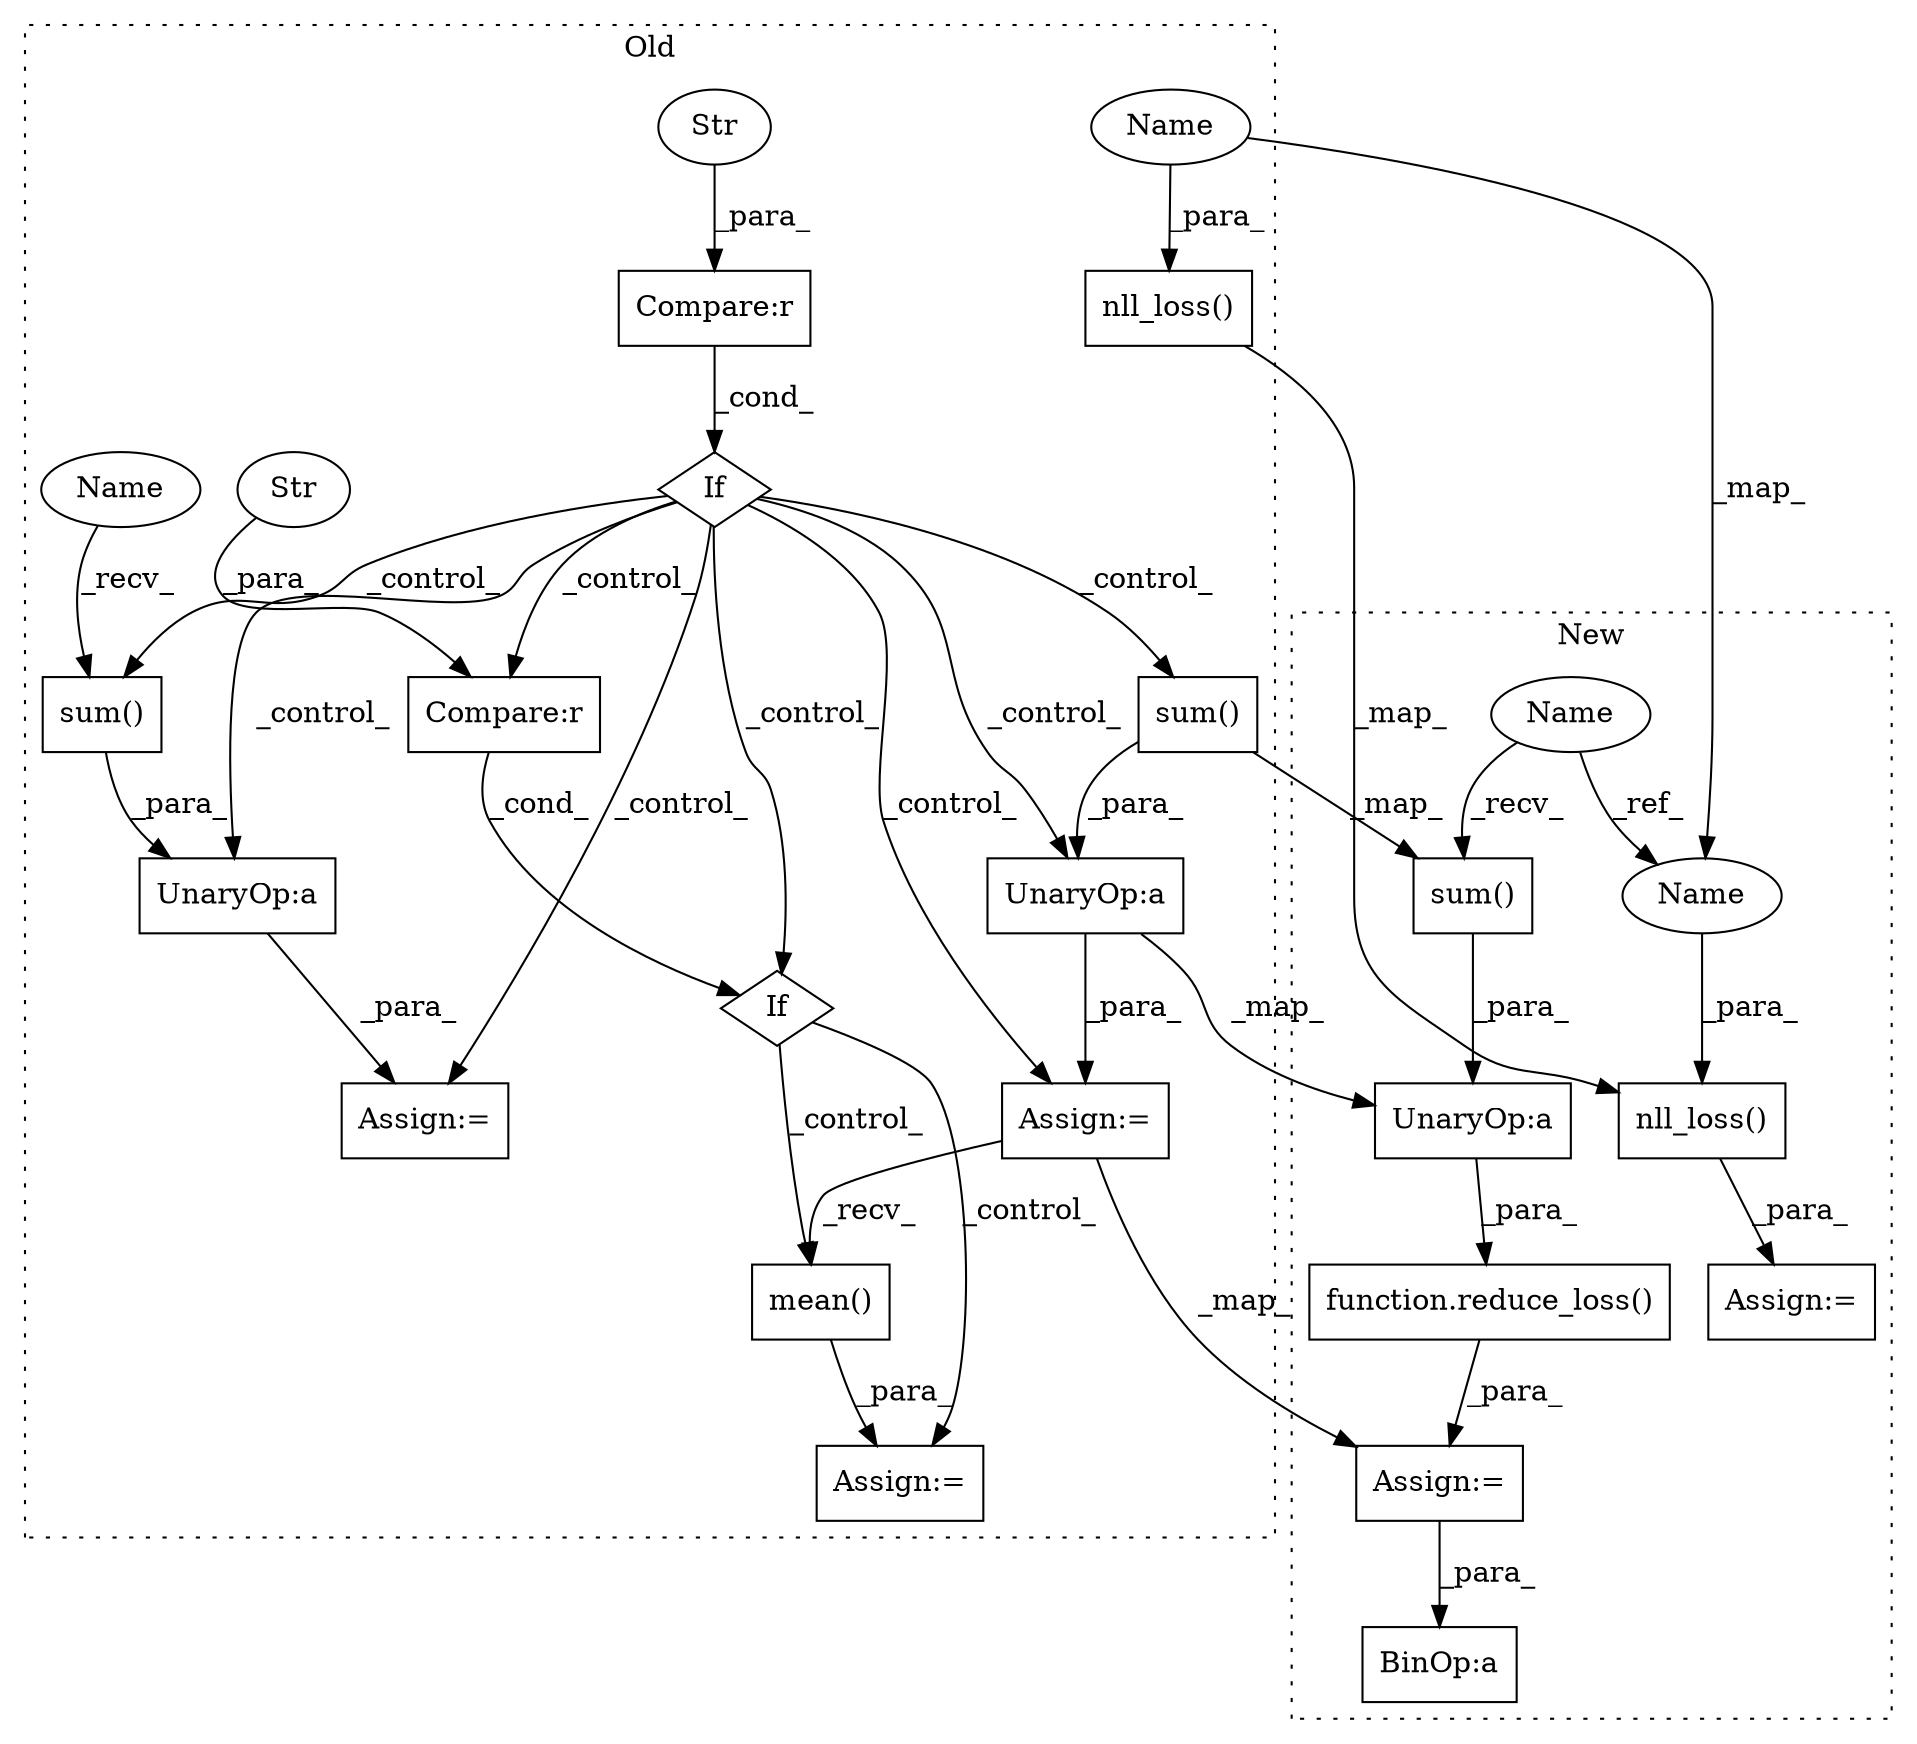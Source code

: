 digraph G {
subgraph cluster0 {
1 [label="nll_loss()" a="75" s="690,718" l="11,27" shape="box"];
5 [label="sum()" a="75" s="546" l="21" shape="box"];
7 [label="UnaryOp:a" a="61" s="545" l="22" shape="box"];
9 [label="Assign:=" a="68" s="542" l="3" shape="box"];
10 [label="If" a="96" s="450,474" l="3,14" shape="diamond"];
13 [label="UnaryOp:a" a="61" s="495" l="16" shape="box"];
14 [label="If" a="96" s="580,605" l="3,18" shape="diamond"];
15 [label="Compare:r" a="40" s="453" l="21" shape="box"];
16 [label="Str" a="66" s="469" l="5" shape="ellipse"];
17 [label="Compare:r" a="40" s="583" l="22" shape="box"];
18 [label="Str" a="66" s="599" l="6" shape="ellipse"];
19 [label="sum()" a="75" s="496" l="15" shape="box"];
20 [label="mean()" a="75" s="630" l="11" shape="box"];
22 [label="Assign:=" a="68" s="627" l="3" shape="box"];
23 [label="Assign:=" a="68" s="492" l="3" shape="box"];
25 [label="Name" a="87" s="496" l="9" shape="ellipse"];
26 [label="Name" a="87" s="701" l="9" shape="ellipse"];
label = "Old";
style="dotted";
}
subgraph cluster1 {
2 [label="nll_loss()" a="75" s="1814,1842" l="11,27" shape="box"];
3 [label="Name" a="87" s="1691" l="9" shape="ellipse"];
4 [label="sum()" a="75" s="1761" l="21" shape="box"];
6 [label="UnaryOp:a" a="61" s="1760" l="22" shape="box"];
8 [label="Assign:=" a="68" s="1745" l="3" shape="box"];
11 [label="function.reduce_loss()" a="75" s="1748,1798" l="12,1" shape="box"];
12 [label="BinOp:a" a="82" s="1953" l="1" shape="box"];
21 [label="Assign:=" a="68" s="1811" l="3" shape="box"];
24 [label="Name" a="87" s="1825" l="9" shape="ellipse"];
label = "New";
style="dotted";
}
1 -> 2 [label="_map_"];
2 -> 21 [label="_para_"];
3 -> 24 [label="_ref_"];
3 -> 4 [label="_recv_"];
4 -> 6 [label="_para_"];
5 -> 4 [label="_map_"];
5 -> 7 [label="_para_"];
6 -> 11 [label="_para_"];
7 -> 6 [label="_map_"];
7 -> 9 [label="_para_"];
8 -> 12 [label="_para_"];
9 -> 20 [label="_recv_"];
9 -> 8 [label="_map_"];
10 -> 17 [label="_control_"];
10 -> 23 [label="_control_"];
10 -> 19 [label="_control_"];
10 -> 13 [label="_control_"];
10 -> 7 [label="_control_"];
10 -> 14 [label="_control_"];
10 -> 9 [label="_control_"];
10 -> 5 [label="_control_"];
11 -> 8 [label="_para_"];
13 -> 23 [label="_para_"];
14 -> 20 [label="_control_"];
14 -> 22 [label="_control_"];
15 -> 10 [label="_cond_"];
16 -> 15 [label="_para_"];
17 -> 14 [label="_cond_"];
18 -> 17 [label="_para_"];
19 -> 13 [label="_para_"];
20 -> 22 [label="_para_"];
24 -> 2 [label="_para_"];
25 -> 19 [label="_recv_"];
26 -> 24 [label="_map_"];
26 -> 1 [label="_para_"];
}